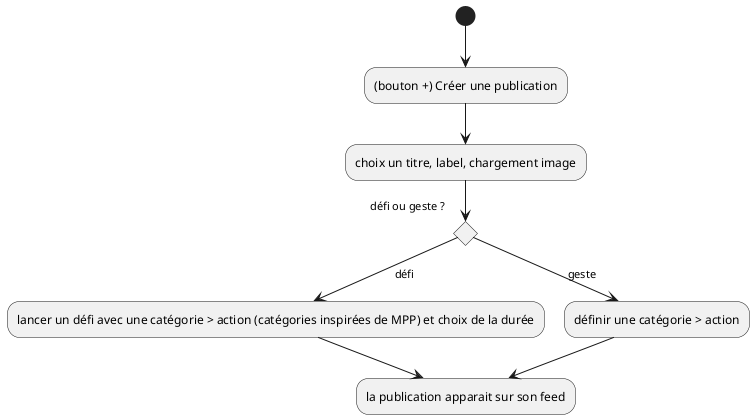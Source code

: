 @startuml
(*) --> "(bouton +) Créer une publication"
--> "choix un titre, label, chargement image"

if "défi ou geste ? "
-down-> [défi] "lancer un défi avec une catégorie > action (catégories inspirées de MPP) et choix de la durée"
--> "la publication apparait sur son feed"

else 
-down->[geste] "définir une catégorie > action"
--> "la publication apparait sur son feed"

endif

@enduml